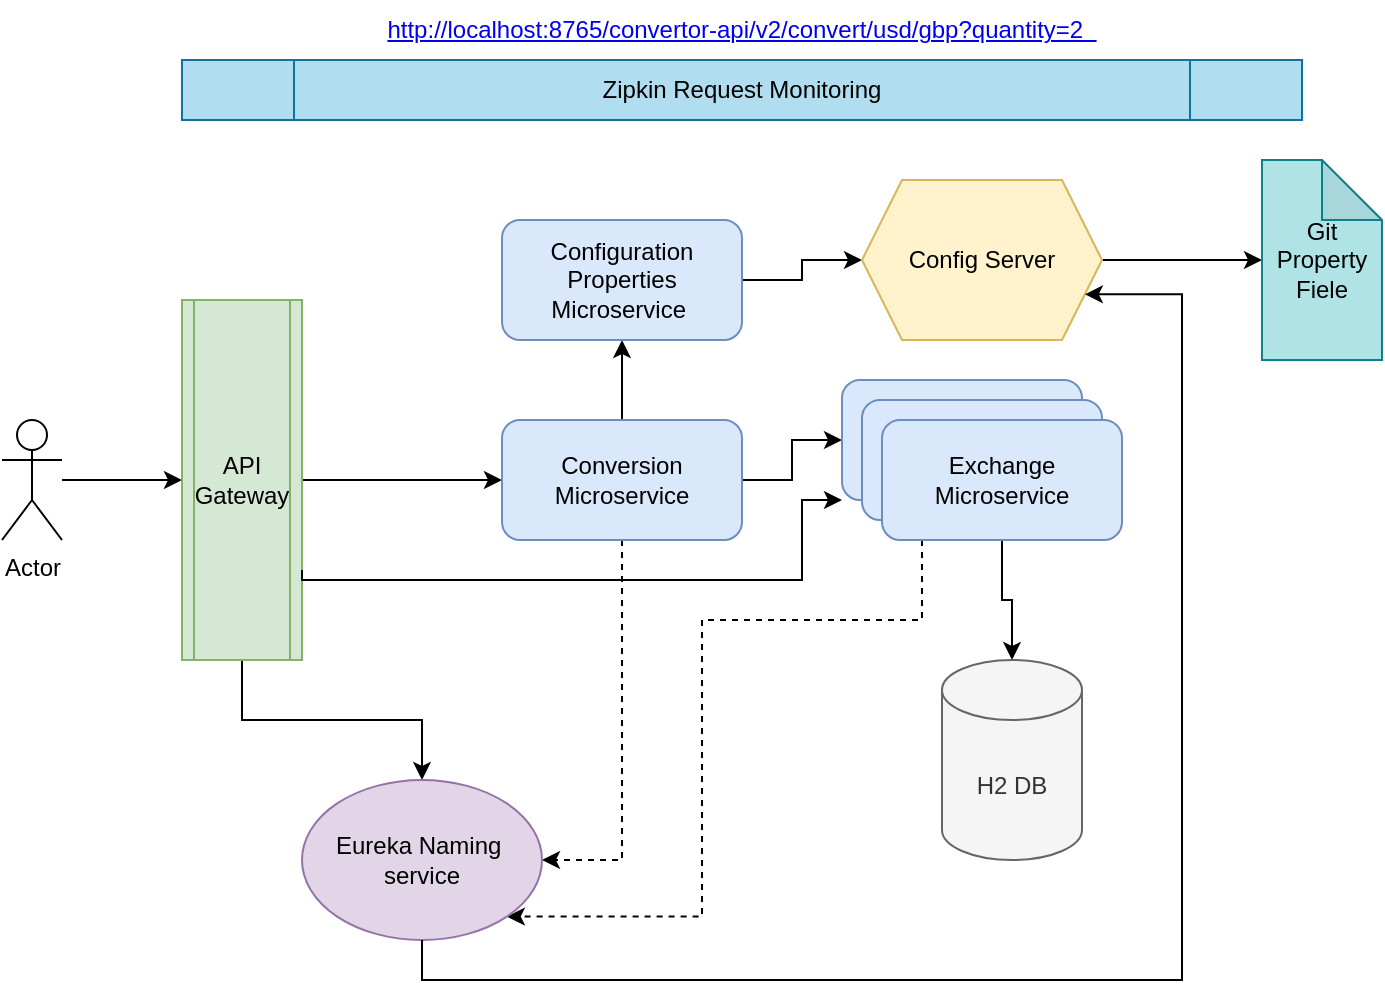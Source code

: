 <mxfile version="15.4.0" type="device"><diagram id="C5RBs43oDa-KdzZeNtuy" name="Page-1"><mxGraphModel dx="1298" dy="806" grid="1" gridSize="10" guides="1" tooltips="1" connect="1" arrows="1" fold="1" page="1" pageScale="1" pageWidth="827" pageHeight="1169" math="0" shadow="0"><root><mxCell id="WIyWlLk6GJQsqaUBKTNV-0"/><mxCell id="WIyWlLk6GJQsqaUBKTNV-1" parent="WIyWlLk6GJQsqaUBKTNV-0"/><mxCell id="WIyWlLk6GJQsqaUBKTNV-2" value="" style="rounded=0;html=1;jettySize=auto;orthogonalLoop=1;fontSize=11;endArrow=block;endFill=0;endSize=8;strokeWidth=1;shadow=0;labelBackgroundColor=none;edgeStyle=orthogonalEdgeStyle;" parent="WIyWlLk6GJQsqaUBKTNV-1" edge="1"><mxGeometry relative="1" as="geometry"><mxPoint x="220" y="120" as="sourcePoint"/></mxGeometry></mxCell><mxCell id="4897x20YyrgDVTzjDvdi-5" value="" style="edgeStyle=orthogonalEdgeStyle;rounded=0;orthogonalLoop=1;jettySize=auto;html=1;" edge="1" parent="WIyWlLk6GJQsqaUBKTNV-1" source="U4bXqq9L9UfTokAsVBIl-0" target="U4bXqq9L9UfTokAsVBIl-10"><mxGeometry relative="1" as="geometry"/></mxCell><mxCell id="U4bXqq9L9UfTokAsVBIl-0" value="Actor" style="shape=umlActor;verticalLabelPosition=bottom;verticalAlign=top;html=1;outlineConnect=0;" parent="WIyWlLk6GJQsqaUBKTNV-1" vertex="1"><mxGeometry x="70" y="250" width="30" height="60" as="geometry"/></mxCell><mxCell id="U4bXqq9L9UfTokAsVBIl-7" value="&lt;a href=&quot;data:page/id,C5RBs43oDa-KdzZeNtuy&quot;&gt;http://localhost:8765/convertor-api/v2/convert/usd/gbp?quantity=2&amp;nbsp;&amp;nbsp;&lt;/a&gt;" style="text;html=1;strokeColor=none;fillColor=none;align=center;verticalAlign=middle;whiteSpace=wrap;rounded=0;" parent="WIyWlLk6GJQsqaUBKTNV-1" vertex="1"><mxGeometry x="240" y="40" width="400" height="30" as="geometry"/></mxCell><mxCell id="U4bXqq9L9UfTokAsVBIl-21" style="edgeStyle=orthogonalEdgeStyle;rounded=0;orthogonalLoop=1;jettySize=auto;html=1;entryX=0.5;entryY=0;entryDx=0;entryDy=0;" parent="WIyWlLk6GJQsqaUBKTNV-1" source="U4bXqq9L9UfTokAsVBIl-10" target="U4bXqq9L9UfTokAsVBIl-20" edge="1"><mxGeometry relative="1" as="geometry"/></mxCell><mxCell id="U4bXqq9L9UfTokAsVBIl-22" style="edgeStyle=orthogonalEdgeStyle;rounded=0;orthogonalLoop=1;jettySize=auto;html=1;" parent="WIyWlLk6GJQsqaUBKTNV-1" source="U4bXqq9L9UfTokAsVBIl-10" edge="1"><mxGeometry relative="1" as="geometry"><mxPoint x="320" y="280" as="targetPoint"/></mxGeometry></mxCell><mxCell id="U4bXqq9L9UfTokAsVBIl-10" value="API&lt;br&gt;Gateway&lt;br&gt;" style="shape=process;whiteSpace=wrap;html=1;backgroundOutline=1;fillColor=#d5e8d4;strokeColor=#82b366;" parent="WIyWlLk6GJQsqaUBKTNV-1" vertex="1"><mxGeometry x="160" y="190" width="60" height="180" as="geometry"/></mxCell><mxCell id="U4bXqq9L9UfTokAsVBIl-15" style="edgeStyle=orthogonalEdgeStyle;rounded=0;orthogonalLoop=1;jettySize=auto;html=1;entryX=0;entryY=0.5;entryDx=0;entryDy=0;" parent="WIyWlLk6GJQsqaUBKTNV-1" source="U4bXqq9L9UfTokAsVBIl-11" target="U4bXqq9L9UfTokAsVBIl-12" edge="1"><mxGeometry relative="1" as="geometry"/></mxCell><mxCell id="U4bXqq9L9UfTokAsVBIl-23" style="edgeStyle=orthogonalEdgeStyle;rounded=0;orthogonalLoop=1;jettySize=auto;html=1;entryX=1;entryY=0.5;entryDx=0;entryDy=0;dashed=1;" parent="WIyWlLk6GJQsqaUBKTNV-1" source="U4bXqq9L9UfTokAsVBIl-11" target="U4bXqq9L9UfTokAsVBIl-20" edge="1"><mxGeometry relative="1" as="geometry"/></mxCell><mxCell id="4IQGfCb6uxzi-02-X37Q-1" value="" style="edgeStyle=orthogonalEdgeStyle;rounded=0;orthogonalLoop=1;jettySize=auto;html=1;" parent="WIyWlLk6GJQsqaUBKTNV-1" source="U4bXqq9L9UfTokAsVBIl-11" target="4IQGfCb6uxzi-02-X37Q-0" edge="1"><mxGeometry relative="1" as="geometry"/></mxCell><mxCell id="U4bXqq9L9UfTokAsVBIl-11" value="Conversion Microservice" style="rounded=1;whiteSpace=wrap;html=1;fillColor=#dae8fc;strokeColor=#6c8ebf;" parent="WIyWlLk6GJQsqaUBKTNV-1" vertex="1"><mxGeometry x="320" y="250" width="120" height="60" as="geometry"/></mxCell><mxCell id="U4bXqq9L9UfTokAsVBIl-12" value="Exchange Microservice" style="rounded=1;whiteSpace=wrap;html=1;fillColor=#dae8fc;strokeColor=#6c8ebf;" parent="WIyWlLk6GJQsqaUBKTNV-1" vertex="1"><mxGeometry x="490" y="230" width="120" height="60" as="geometry"/></mxCell><mxCell id="U4bXqq9L9UfTokAsVBIl-13" value="Exchange Microservice" style="rounded=1;whiteSpace=wrap;html=1;fillColor=#dae8fc;strokeColor=#6c8ebf;" parent="WIyWlLk6GJQsqaUBKTNV-1" vertex="1"><mxGeometry x="500" y="240" width="120" height="60" as="geometry"/></mxCell><mxCell id="U4bXqq9L9UfTokAsVBIl-17" style="edgeStyle=orthogonalEdgeStyle;rounded=0;orthogonalLoop=1;jettySize=auto;html=1;exitX=0.5;exitY=1;exitDx=0;exitDy=0;entryX=0.5;entryY=0;entryDx=0;entryDy=0;entryPerimeter=0;" parent="WIyWlLk6GJQsqaUBKTNV-1" source="U4bXqq9L9UfTokAsVBIl-14" target="U4bXqq9L9UfTokAsVBIl-16" edge="1"><mxGeometry relative="1" as="geometry"/></mxCell><mxCell id="U4bXqq9L9UfTokAsVBIl-25" style="edgeStyle=orthogonalEdgeStyle;rounded=0;orthogonalLoop=1;jettySize=auto;html=1;dashed=1;entryX=1;entryY=1;entryDx=0;entryDy=0;" parent="WIyWlLk6GJQsqaUBKTNV-1" source="U4bXqq9L9UfTokAsVBIl-14" target="U4bXqq9L9UfTokAsVBIl-20" edge="1"><mxGeometry relative="1" as="geometry"><mxPoint x="420" y="580" as="targetPoint"/><Array as="points"><mxPoint x="530" y="350"/><mxPoint x="420" y="350"/><mxPoint x="420" y="498"/></Array></mxGeometry></mxCell><mxCell id="U4bXqq9L9UfTokAsVBIl-14" value="Exchange Microservice" style="rounded=1;whiteSpace=wrap;html=1;fillColor=#dae8fc;strokeColor=#6c8ebf;" parent="WIyWlLk6GJQsqaUBKTNV-1" vertex="1"><mxGeometry x="510" y="250" width="120" height="60" as="geometry"/></mxCell><mxCell id="U4bXqq9L9UfTokAsVBIl-16" value="H2 DB" style="shape=cylinder3;whiteSpace=wrap;html=1;boundedLbl=1;backgroundOutline=1;size=15;fillColor=#f5f5f5;strokeColor=#666666;fontColor=#333333;" parent="WIyWlLk6GJQsqaUBKTNV-1" vertex="1"><mxGeometry x="540" y="370" width="70" height="100" as="geometry"/></mxCell><mxCell id="U4bXqq9L9UfTokAsVBIl-20" value="Eureka Naming&amp;nbsp;&lt;br&gt;service" style="ellipse;whiteSpace=wrap;html=1;fillColor=#e1d5e7;strokeColor=#9673a6;" parent="WIyWlLk6GJQsqaUBKTNV-1" vertex="1"><mxGeometry x="220" y="430" width="120" height="80" as="geometry"/></mxCell><mxCell id="4IQGfCb6uxzi-02-X37Q-3" value="" style="edgeStyle=orthogonalEdgeStyle;rounded=0;orthogonalLoop=1;jettySize=auto;html=1;" parent="WIyWlLk6GJQsqaUBKTNV-1" source="4IQGfCb6uxzi-02-X37Q-0" target="4IQGfCb6uxzi-02-X37Q-2" edge="1"><mxGeometry relative="1" as="geometry"/></mxCell><mxCell id="4IQGfCb6uxzi-02-X37Q-0" value="Configuration&lt;br&gt;Properties Microservice&amp;nbsp;" style="rounded=1;whiteSpace=wrap;html=1;fillColor=#dae8fc;strokeColor=#6c8ebf;" parent="WIyWlLk6GJQsqaUBKTNV-1" vertex="1"><mxGeometry x="320" y="150" width="120" height="60" as="geometry"/></mxCell><mxCell id="4IQGfCb6uxzi-02-X37Q-5" value="" style="edgeStyle=orthogonalEdgeStyle;rounded=0;orthogonalLoop=1;jettySize=auto;html=1;" parent="WIyWlLk6GJQsqaUBKTNV-1" source="4IQGfCb6uxzi-02-X37Q-2" target="4IQGfCb6uxzi-02-X37Q-4" edge="1"><mxGeometry relative="1" as="geometry"/></mxCell><mxCell id="4IQGfCb6uxzi-02-X37Q-2" value="Config Server" style="shape=hexagon;perimeter=hexagonPerimeter2;whiteSpace=wrap;html=1;fixedSize=1;fillColor=#fff2cc;strokeColor=#d6b656;" parent="WIyWlLk6GJQsqaUBKTNV-1" vertex="1"><mxGeometry x="500" y="130" width="120" height="80" as="geometry"/></mxCell><mxCell id="4IQGfCb6uxzi-02-X37Q-4" value="Git&lt;br&gt;Property&lt;br&gt;Fiele" style="shape=note;whiteSpace=wrap;html=1;backgroundOutline=1;darkOpacity=0.05;fillColor=#b0e3e6;strokeColor=#0e8088;" parent="WIyWlLk6GJQsqaUBKTNV-1" vertex="1"><mxGeometry x="700" y="120" width="60" height="100" as="geometry"/></mxCell><mxCell id="4897x20YyrgDVTzjDvdi-0" value="Zipkin Request Monitoring" style="shape=process;whiteSpace=wrap;html=1;backgroundOutline=1;fillColor=#b1ddf0;strokeColor=#10739e;" vertex="1" parent="WIyWlLk6GJQsqaUBKTNV-1"><mxGeometry x="160" y="70" width="560" height="30" as="geometry"/></mxCell><mxCell id="4897x20YyrgDVTzjDvdi-4" style="edgeStyle=orthogonalEdgeStyle;rounded=0;orthogonalLoop=1;jettySize=auto;html=1;entryX=0;entryY=1;entryDx=0;entryDy=0;exitX=1;exitY=0.75;exitDx=0;exitDy=0;" edge="1" parent="WIyWlLk6GJQsqaUBKTNV-1" source="U4bXqq9L9UfTokAsVBIl-10" target="U4bXqq9L9UfTokAsVBIl-12"><mxGeometry relative="1" as="geometry"><mxPoint x="420" y="330" as="sourcePoint"/><mxPoint x="470" y="310" as="targetPoint"/><Array as="points"><mxPoint x="220" y="330"/><mxPoint x="470" y="330"/><mxPoint x="470" y="290"/></Array></mxGeometry></mxCell><mxCell id="4897x20YyrgDVTzjDvdi-6" value="" style="endArrow=classic;html=1;rounded=0;edgeStyle=orthogonalEdgeStyle;exitX=0.5;exitY=1;exitDx=0;exitDy=0;entryX=1;entryY=0.75;entryDx=0;entryDy=0;" edge="1" parent="WIyWlLk6GJQsqaUBKTNV-1" source="U4bXqq9L9UfTokAsVBIl-20" target="4IQGfCb6uxzi-02-X37Q-2"><mxGeometry width="50" height="50" relative="1" as="geometry"><mxPoint x="660" y="380" as="sourcePoint"/><mxPoint x="710" y="330" as="targetPoint"/><Array as="points"><mxPoint x="280" y="530"/><mxPoint x="660" y="530"/><mxPoint x="660" y="187"/></Array></mxGeometry></mxCell></root></mxGraphModel></diagram></mxfile>
